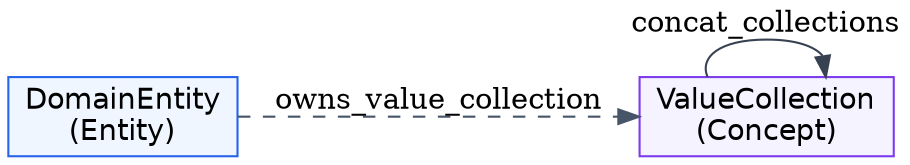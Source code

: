 digraph UL {
  rankdir=LR;
  node [shape=box, style=filled, fontname=Helvetica];

  "DomainEntity" [label="DomainEntity
(Entity)", color="#2563eb", fillcolor="#eff6ff"];
  "ValueCollection" [label="ValueCollection
(Concept)", color="#7c3aed", fillcolor="#f5f3ff"];

  "DomainEntity" -> "ValueCollection" [label="owns_value_collection", color="#475569", style="dashed"];
  "ValueCollection" -> "ValueCollection" [label="concat_collections", color="#374151", style="solid"];
}
